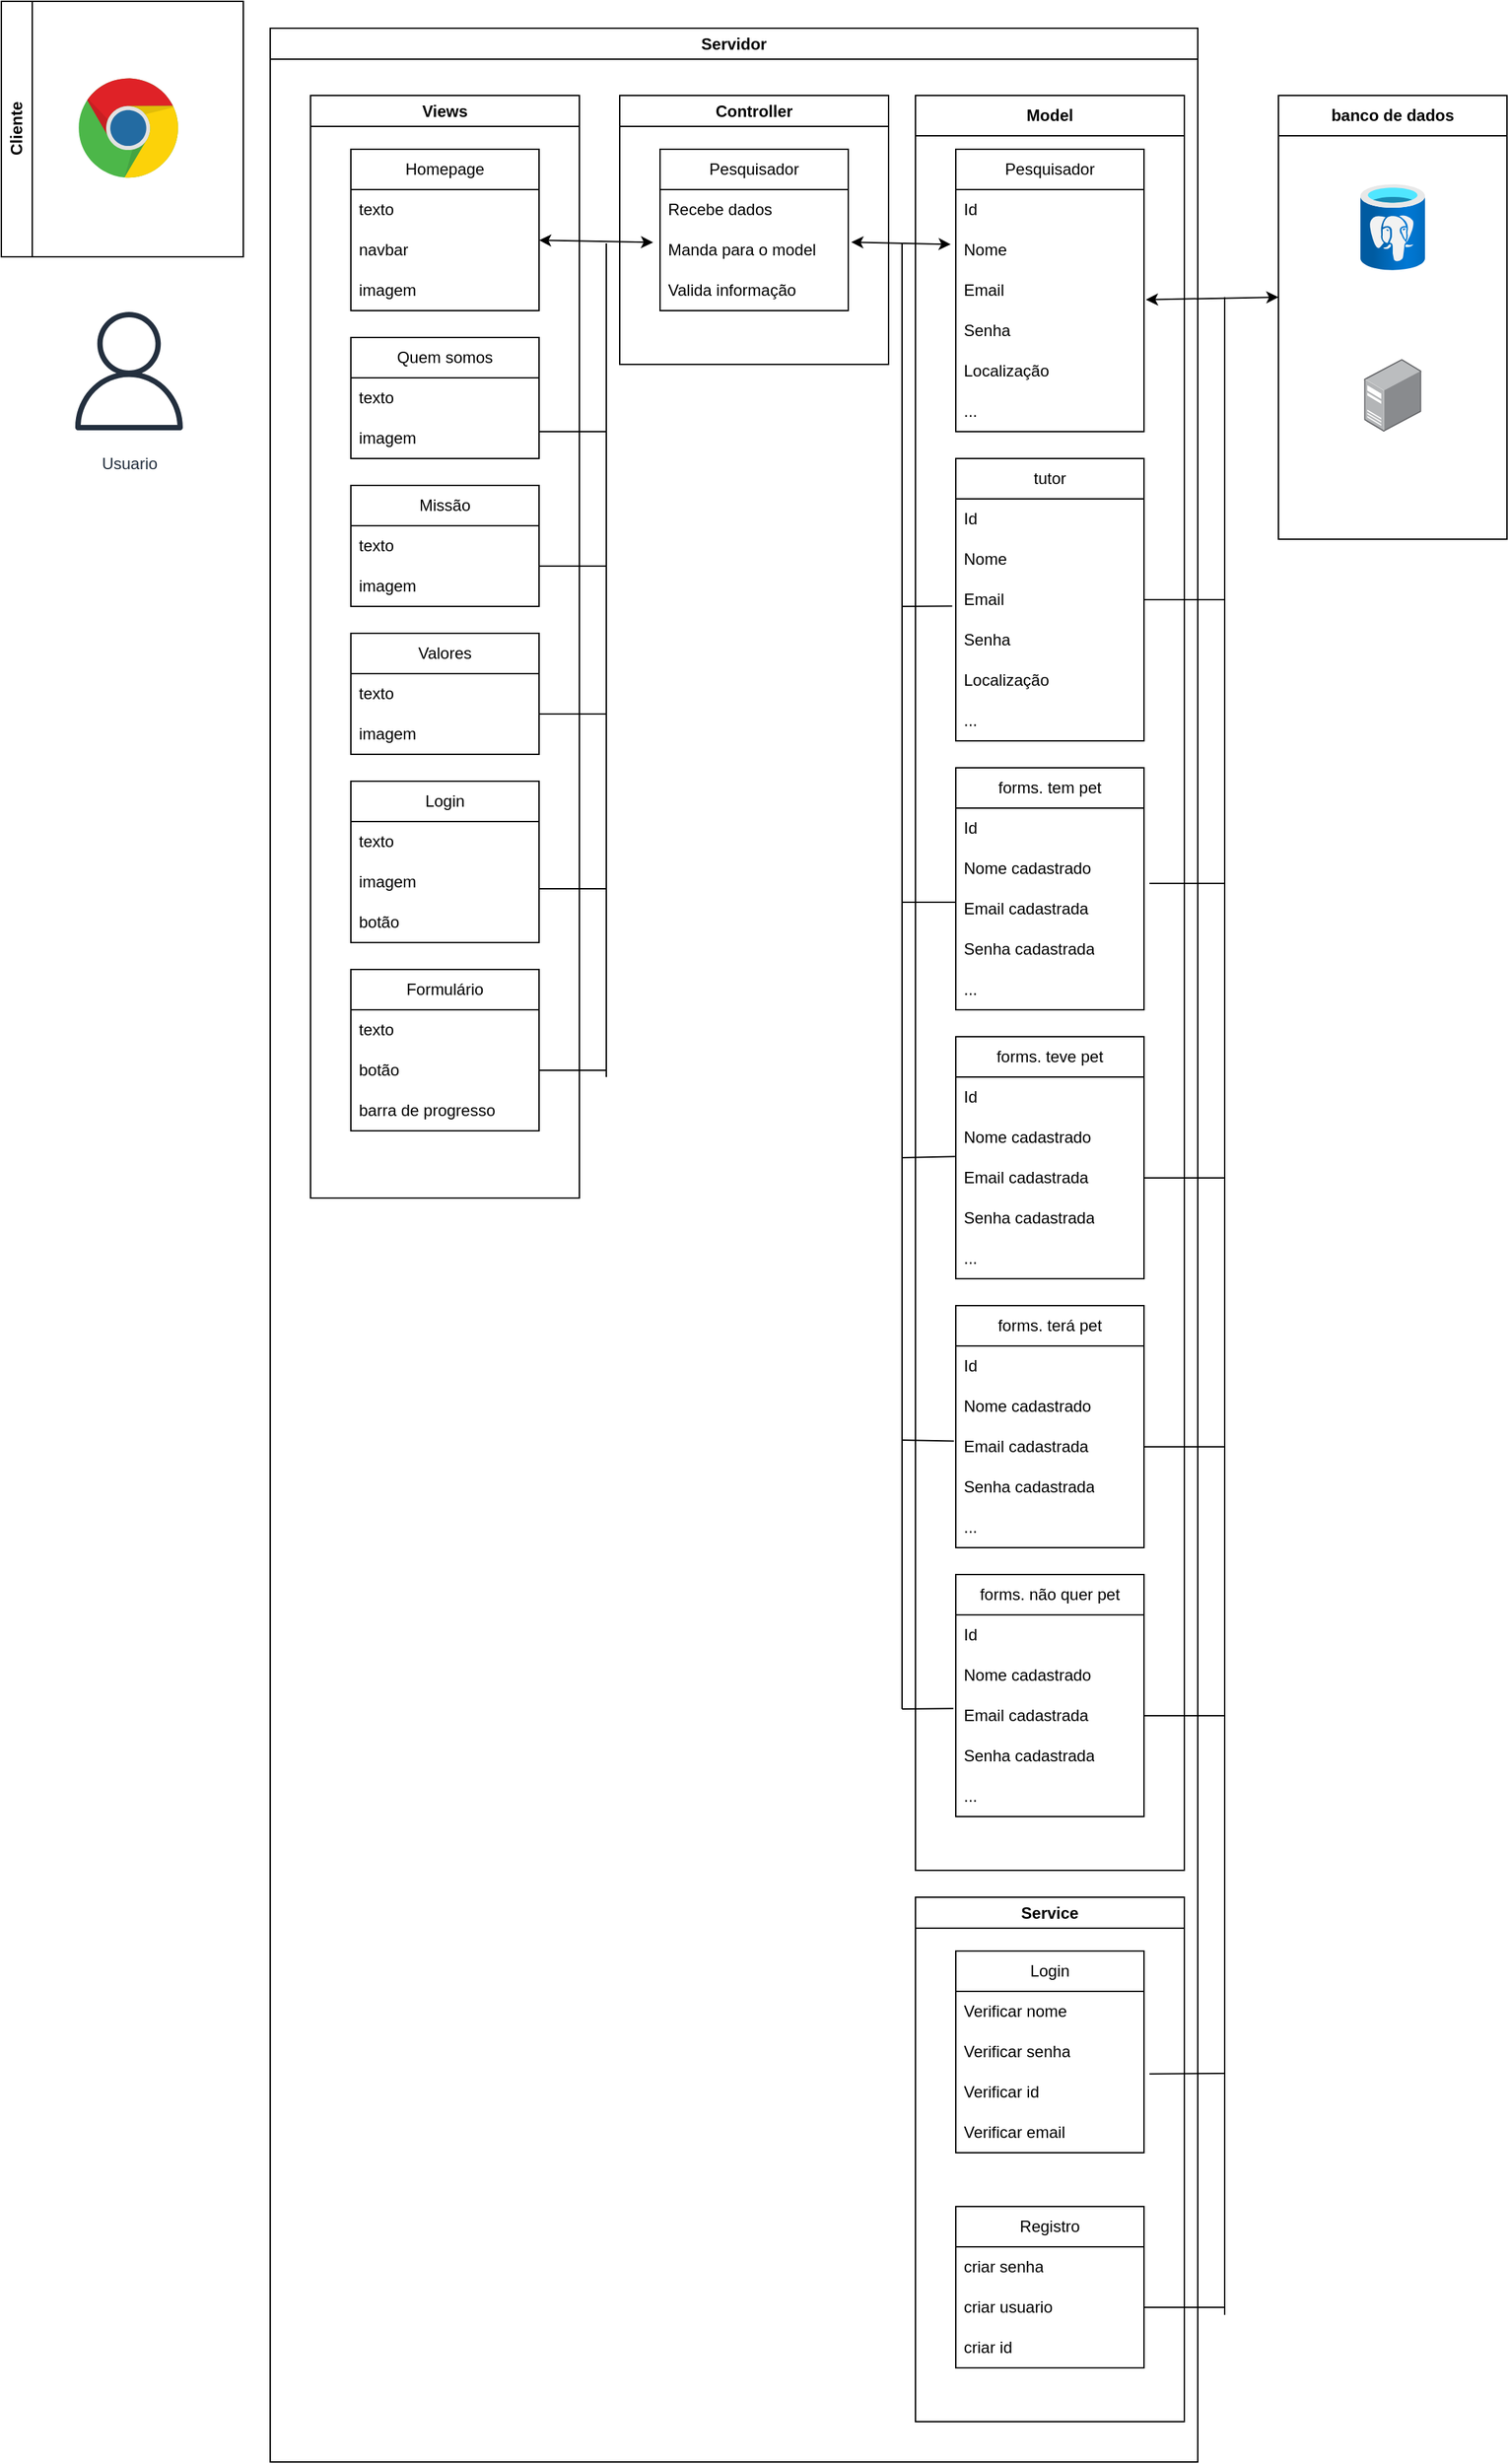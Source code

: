 <mxfile version="24.3.0" type="github">
  <diagram name="Página-1" id="M3GqB9vTgGazvgzozIBO">
    <mxGraphModel dx="2260" dy="1310" grid="1" gridSize="10" guides="1" tooltips="1" connect="1" arrows="1" fold="1" page="1" pageScale="1" pageWidth="1200" pageHeight="1920" math="0" shadow="0">
      <root>
        <mxCell id="0" />
        <mxCell id="1" parent="0" />
        <mxCell id="pscdZrG6FcYRjZ7tJi9j-5" value="Controller" style="swimlane;whiteSpace=wrap;html=1;" vertex="1" parent="1">
          <mxGeometry x="470" y="130" width="200" height="200" as="geometry" />
        </mxCell>
        <mxCell id="pscdZrG6FcYRjZ7tJi9j-1" value="Pesquisador" style="swimlane;fontStyle=0;childLayout=stackLayout;horizontal=1;startSize=30;horizontalStack=0;resizeParent=1;resizeParentMax=0;resizeLast=0;collapsible=1;marginBottom=0;whiteSpace=wrap;html=1;" vertex="1" parent="pscdZrG6FcYRjZ7tJi9j-5">
          <mxGeometry x="30" y="40" width="140" height="120" as="geometry" />
        </mxCell>
        <mxCell id="pscdZrG6FcYRjZ7tJi9j-2" value="Recebe dados" style="text;strokeColor=none;fillColor=none;align=left;verticalAlign=middle;spacingLeft=4;spacingRight=4;overflow=hidden;points=[[0,0.5],[1,0.5]];portConstraint=eastwest;rotatable=0;whiteSpace=wrap;html=1;" vertex="1" parent="pscdZrG6FcYRjZ7tJi9j-1">
          <mxGeometry y="30" width="140" height="30" as="geometry" />
        </mxCell>
        <mxCell id="pscdZrG6FcYRjZ7tJi9j-4" value="Manda para o model" style="text;strokeColor=none;fillColor=none;align=left;verticalAlign=middle;spacingLeft=4;spacingRight=4;overflow=hidden;points=[[0,0.5],[1,0.5]];portConstraint=eastwest;rotatable=0;whiteSpace=wrap;html=1;" vertex="1" parent="pscdZrG6FcYRjZ7tJi9j-1">
          <mxGeometry y="60" width="140" height="30" as="geometry" />
        </mxCell>
        <mxCell id="pscdZrG6FcYRjZ7tJi9j-26" value="Valida informação" style="text;strokeColor=none;fillColor=none;align=left;verticalAlign=middle;spacingLeft=4;spacingRight=4;overflow=hidden;points=[[0,0.5],[1,0.5]];portConstraint=eastwest;rotatable=0;whiteSpace=wrap;html=1;" vertex="1" parent="pscdZrG6FcYRjZ7tJi9j-1">
          <mxGeometry y="90" width="140" height="30" as="geometry" />
        </mxCell>
        <mxCell id="pscdZrG6FcYRjZ7tJi9j-6" value="Model" style="swimlane;whiteSpace=wrap;html=1;startSize=30;" vertex="1" parent="1">
          <mxGeometry x="690" y="130" width="200" height="1320" as="geometry" />
        </mxCell>
        <mxCell id="pscdZrG6FcYRjZ7tJi9j-60" value="Pesquisador" style="swimlane;fontStyle=0;childLayout=stackLayout;horizontal=1;startSize=30;horizontalStack=0;resizeParent=1;resizeParentMax=0;resizeLast=0;collapsible=1;marginBottom=0;whiteSpace=wrap;html=1;" vertex="1" parent="pscdZrG6FcYRjZ7tJi9j-6">
          <mxGeometry x="30" y="40" width="140" height="210" as="geometry" />
        </mxCell>
        <mxCell id="pscdZrG6FcYRjZ7tJi9j-61" value="Id" style="text;strokeColor=none;fillColor=none;align=left;verticalAlign=middle;spacingLeft=4;spacingRight=4;overflow=hidden;points=[[0,0.5],[1,0.5]];portConstraint=eastwest;rotatable=0;whiteSpace=wrap;html=1;" vertex="1" parent="pscdZrG6FcYRjZ7tJi9j-60">
          <mxGeometry y="30" width="140" height="30" as="geometry" />
        </mxCell>
        <mxCell id="pscdZrG6FcYRjZ7tJi9j-62" value="Nome" style="text;strokeColor=none;fillColor=none;align=left;verticalAlign=middle;spacingLeft=4;spacingRight=4;overflow=hidden;points=[[0,0.5],[1,0.5]];portConstraint=eastwest;rotatable=0;whiteSpace=wrap;html=1;" vertex="1" parent="pscdZrG6FcYRjZ7tJi9j-60">
          <mxGeometry y="60" width="140" height="30" as="geometry" />
        </mxCell>
        <mxCell id="pscdZrG6FcYRjZ7tJi9j-63" value="Email" style="text;strokeColor=none;fillColor=none;align=left;verticalAlign=middle;spacingLeft=4;spacingRight=4;overflow=hidden;points=[[0,0.5],[1,0.5]];portConstraint=eastwest;rotatable=0;whiteSpace=wrap;html=1;" vertex="1" parent="pscdZrG6FcYRjZ7tJi9j-60">
          <mxGeometry y="90" width="140" height="30" as="geometry" />
        </mxCell>
        <mxCell id="pscdZrG6FcYRjZ7tJi9j-64" value="Senha" style="text;strokeColor=none;fillColor=none;align=left;verticalAlign=middle;spacingLeft=4;spacingRight=4;overflow=hidden;points=[[0,0.5],[1,0.5]];portConstraint=eastwest;rotatable=0;whiteSpace=wrap;html=1;" vertex="1" parent="pscdZrG6FcYRjZ7tJi9j-60">
          <mxGeometry y="120" width="140" height="30" as="geometry" />
        </mxCell>
        <mxCell id="pscdZrG6FcYRjZ7tJi9j-65" value="Localização" style="text;strokeColor=none;fillColor=none;align=left;verticalAlign=middle;spacingLeft=4;spacingRight=4;overflow=hidden;points=[[0,0.5],[1,0.5]];portConstraint=eastwest;rotatable=0;whiteSpace=wrap;html=1;" vertex="1" parent="pscdZrG6FcYRjZ7tJi9j-60">
          <mxGeometry y="150" width="140" height="30" as="geometry" />
        </mxCell>
        <mxCell id="pscdZrG6FcYRjZ7tJi9j-67" value="..." style="text;strokeColor=none;fillColor=none;align=left;verticalAlign=middle;spacingLeft=4;spacingRight=4;overflow=hidden;points=[[0,0.5],[1,0.5]];portConstraint=eastwest;rotatable=0;whiteSpace=wrap;html=1;" vertex="1" parent="pscdZrG6FcYRjZ7tJi9j-60">
          <mxGeometry y="180" width="140" height="30" as="geometry" />
        </mxCell>
        <mxCell id="pscdZrG6FcYRjZ7tJi9j-68" value="tutor" style="swimlane;fontStyle=0;childLayout=stackLayout;horizontal=1;startSize=30;horizontalStack=0;resizeParent=1;resizeParentMax=0;resizeLast=0;collapsible=1;marginBottom=0;whiteSpace=wrap;html=1;" vertex="1" parent="pscdZrG6FcYRjZ7tJi9j-6">
          <mxGeometry x="30" y="270" width="140" height="210" as="geometry" />
        </mxCell>
        <mxCell id="pscdZrG6FcYRjZ7tJi9j-69" value="Id" style="text;strokeColor=none;fillColor=none;align=left;verticalAlign=middle;spacingLeft=4;spacingRight=4;overflow=hidden;points=[[0,0.5],[1,0.5]];portConstraint=eastwest;rotatable=0;whiteSpace=wrap;html=1;" vertex="1" parent="pscdZrG6FcYRjZ7tJi9j-68">
          <mxGeometry y="30" width="140" height="30" as="geometry" />
        </mxCell>
        <mxCell id="pscdZrG6FcYRjZ7tJi9j-70" value="Nome" style="text;strokeColor=none;fillColor=none;align=left;verticalAlign=middle;spacingLeft=4;spacingRight=4;overflow=hidden;points=[[0,0.5],[1,0.5]];portConstraint=eastwest;rotatable=0;whiteSpace=wrap;html=1;" vertex="1" parent="pscdZrG6FcYRjZ7tJi9j-68">
          <mxGeometry y="60" width="140" height="30" as="geometry" />
        </mxCell>
        <mxCell id="pscdZrG6FcYRjZ7tJi9j-71" value="Email" style="text;strokeColor=none;fillColor=none;align=left;verticalAlign=middle;spacingLeft=4;spacingRight=4;overflow=hidden;points=[[0,0.5],[1,0.5]];portConstraint=eastwest;rotatable=0;whiteSpace=wrap;html=1;" vertex="1" parent="pscdZrG6FcYRjZ7tJi9j-68">
          <mxGeometry y="90" width="140" height="30" as="geometry" />
        </mxCell>
        <mxCell id="pscdZrG6FcYRjZ7tJi9j-72" value="Senha" style="text;strokeColor=none;fillColor=none;align=left;verticalAlign=middle;spacingLeft=4;spacingRight=4;overflow=hidden;points=[[0,0.5],[1,0.5]];portConstraint=eastwest;rotatable=0;whiteSpace=wrap;html=1;" vertex="1" parent="pscdZrG6FcYRjZ7tJi9j-68">
          <mxGeometry y="120" width="140" height="30" as="geometry" />
        </mxCell>
        <mxCell id="pscdZrG6FcYRjZ7tJi9j-73" value="Localização" style="text;strokeColor=none;fillColor=none;align=left;verticalAlign=middle;spacingLeft=4;spacingRight=4;overflow=hidden;points=[[0,0.5],[1,0.5]];portConstraint=eastwest;rotatable=0;whiteSpace=wrap;html=1;" vertex="1" parent="pscdZrG6FcYRjZ7tJi9j-68">
          <mxGeometry y="150" width="140" height="30" as="geometry" />
        </mxCell>
        <mxCell id="pscdZrG6FcYRjZ7tJi9j-74" value="..." style="text;strokeColor=none;fillColor=none;align=left;verticalAlign=middle;spacingLeft=4;spacingRight=4;overflow=hidden;points=[[0,0.5],[1,0.5]];portConstraint=eastwest;rotatable=0;whiteSpace=wrap;html=1;" vertex="1" parent="pscdZrG6FcYRjZ7tJi9j-68">
          <mxGeometry y="180" width="140" height="30" as="geometry" />
        </mxCell>
        <mxCell id="pscdZrG6FcYRjZ7tJi9j-75" value="forms. tem pet" style="swimlane;fontStyle=0;childLayout=stackLayout;horizontal=1;startSize=30;horizontalStack=0;resizeParent=1;resizeParentMax=0;resizeLast=0;collapsible=1;marginBottom=0;whiteSpace=wrap;html=1;" vertex="1" parent="pscdZrG6FcYRjZ7tJi9j-6">
          <mxGeometry x="30" y="500" width="140" height="180" as="geometry" />
        </mxCell>
        <mxCell id="pscdZrG6FcYRjZ7tJi9j-76" value="Id" style="text;strokeColor=none;fillColor=none;align=left;verticalAlign=middle;spacingLeft=4;spacingRight=4;overflow=hidden;points=[[0,0.5],[1,0.5]];portConstraint=eastwest;rotatable=0;whiteSpace=wrap;html=1;" vertex="1" parent="pscdZrG6FcYRjZ7tJi9j-75">
          <mxGeometry y="30" width="140" height="30" as="geometry" />
        </mxCell>
        <mxCell id="pscdZrG6FcYRjZ7tJi9j-77" value="Nome cadastrado" style="text;strokeColor=none;fillColor=none;align=left;verticalAlign=middle;spacingLeft=4;spacingRight=4;overflow=hidden;points=[[0,0.5],[1,0.5]];portConstraint=eastwest;rotatable=0;whiteSpace=wrap;html=1;" vertex="1" parent="pscdZrG6FcYRjZ7tJi9j-75">
          <mxGeometry y="60" width="140" height="30" as="geometry" />
        </mxCell>
        <mxCell id="pscdZrG6FcYRjZ7tJi9j-82" style="edgeStyle=orthogonalEdgeStyle;rounded=0;orthogonalLoop=1;jettySize=auto;html=1;exitX=1;exitY=0.5;exitDx=0;exitDy=0;" edge="1" parent="pscdZrG6FcYRjZ7tJi9j-75" source="pscdZrG6FcYRjZ7tJi9j-78">
          <mxGeometry relative="1" as="geometry">
            <mxPoint x="140" y="105" as="targetPoint" />
          </mxGeometry>
        </mxCell>
        <mxCell id="pscdZrG6FcYRjZ7tJi9j-78" value="Email cadastrada" style="text;strokeColor=none;fillColor=none;align=left;verticalAlign=middle;spacingLeft=4;spacingRight=4;overflow=hidden;points=[[0,0.5],[1,0.5]];portConstraint=eastwest;rotatable=0;whiteSpace=wrap;html=1;" vertex="1" parent="pscdZrG6FcYRjZ7tJi9j-75">
          <mxGeometry y="90" width="140" height="30" as="geometry" />
        </mxCell>
        <mxCell id="pscdZrG6FcYRjZ7tJi9j-79" value="Senha cadastrada" style="text;strokeColor=none;fillColor=none;align=left;verticalAlign=middle;spacingLeft=4;spacingRight=4;overflow=hidden;points=[[0,0.5],[1,0.5]];portConstraint=eastwest;rotatable=0;whiteSpace=wrap;html=1;" vertex="1" parent="pscdZrG6FcYRjZ7tJi9j-75">
          <mxGeometry y="120" width="140" height="30" as="geometry" />
        </mxCell>
        <mxCell id="pscdZrG6FcYRjZ7tJi9j-81" value="..." style="text;strokeColor=none;fillColor=none;align=left;verticalAlign=middle;spacingLeft=4;spacingRight=4;overflow=hidden;points=[[0,0.5],[1,0.5]];portConstraint=eastwest;rotatable=0;whiteSpace=wrap;html=1;" vertex="1" parent="pscdZrG6FcYRjZ7tJi9j-75">
          <mxGeometry y="150" width="140" height="30" as="geometry" />
        </mxCell>
        <mxCell id="pscdZrG6FcYRjZ7tJi9j-84" value="forms. teve pet" style="swimlane;fontStyle=0;childLayout=stackLayout;horizontal=1;startSize=30;horizontalStack=0;resizeParent=1;resizeParentMax=0;resizeLast=0;collapsible=1;marginBottom=0;whiteSpace=wrap;html=1;" vertex="1" parent="pscdZrG6FcYRjZ7tJi9j-6">
          <mxGeometry x="30" y="700" width="140" height="180" as="geometry" />
        </mxCell>
        <mxCell id="pscdZrG6FcYRjZ7tJi9j-85" value="Id" style="text;strokeColor=none;fillColor=none;align=left;verticalAlign=middle;spacingLeft=4;spacingRight=4;overflow=hidden;points=[[0,0.5],[1,0.5]];portConstraint=eastwest;rotatable=0;whiteSpace=wrap;html=1;" vertex="1" parent="pscdZrG6FcYRjZ7tJi9j-84">
          <mxGeometry y="30" width="140" height="30" as="geometry" />
        </mxCell>
        <mxCell id="pscdZrG6FcYRjZ7tJi9j-86" value="Nome cadastrado" style="text;strokeColor=none;fillColor=none;align=left;verticalAlign=middle;spacingLeft=4;spacingRight=4;overflow=hidden;points=[[0,0.5],[1,0.5]];portConstraint=eastwest;rotatable=0;whiteSpace=wrap;html=1;" vertex="1" parent="pscdZrG6FcYRjZ7tJi9j-84">
          <mxGeometry y="60" width="140" height="30" as="geometry" />
        </mxCell>
        <mxCell id="pscdZrG6FcYRjZ7tJi9j-87" style="edgeStyle=orthogonalEdgeStyle;rounded=0;orthogonalLoop=1;jettySize=auto;html=1;exitX=1;exitY=0.5;exitDx=0;exitDy=0;" edge="1" parent="pscdZrG6FcYRjZ7tJi9j-84" source="pscdZrG6FcYRjZ7tJi9j-88">
          <mxGeometry relative="1" as="geometry">
            <mxPoint x="140" y="105" as="targetPoint" />
          </mxGeometry>
        </mxCell>
        <mxCell id="pscdZrG6FcYRjZ7tJi9j-88" value="Email cadastrada" style="text;strokeColor=none;fillColor=none;align=left;verticalAlign=middle;spacingLeft=4;spacingRight=4;overflow=hidden;points=[[0,0.5],[1,0.5]];portConstraint=eastwest;rotatable=0;whiteSpace=wrap;html=1;" vertex="1" parent="pscdZrG6FcYRjZ7tJi9j-84">
          <mxGeometry y="90" width="140" height="30" as="geometry" />
        </mxCell>
        <mxCell id="pscdZrG6FcYRjZ7tJi9j-89" value="Senha cadastrada" style="text;strokeColor=none;fillColor=none;align=left;verticalAlign=middle;spacingLeft=4;spacingRight=4;overflow=hidden;points=[[0,0.5],[1,0.5]];portConstraint=eastwest;rotatable=0;whiteSpace=wrap;html=1;" vertex="1" parent="pscdZrG6FcYRjZ7tJi9j-84">
          <mxGeometry y="120" width="140" height="30" as="geometry" />
        </mxCell>
        <mxCell id="pscdZrG6FcYRjZ7tJi9j-90" value="..." style="text;strokeColor=none;fillColor=none;align=left;verticalAlign=middle;spacingLeft=4;spacingRight=4;overflow=hidden;points=[[0,0.5],[1,0.5]];portConstraint=eastwest;rotatable=0;whiteSpace=wrap;html=1;" vertex="1" parent="pscdZrG6FcYRjZ7tJi9j-84">
          <mxGeometry y="150" width="140" height="30" as="geometry" />
        </mxCell>
        <mxCell id="pscdZrG6FcYRjZ7tJi9j-92" value="forms. terá pet" style="swimlane;fontStyle=0;childLayout=stackLayout;horizontal=1;startSize=30;horizontalStack=0;resizeParent=1;resizeParentMax=0;resizeLast=0;collapsible=1;marginBottom=0;whiteSpace=wrap;html=1;" vertex="1" parent="pscdZrG6FcYRjZ7tJi9j-6">
          <mxGeometry x="30" y="900" width="140" height="180" as="geometry" />
        </mxCell>
        <mxCell id="pscdZrG6FcYRjZ7tJi9j-93" value="Id" style="text;strokeColor=none;fillColor=none;align=left;verticalAlign=middle;spacingLeft=4;spacingRight=4;overflow=hidden;points=[[0,0.5],[1,0.5]];portConstraint=eastwest;rotatable=0;whiteSpace=wrap;html=1;" vertex="1" parent="pscdZrG6FcYRjZ7tJi9j-92">
          <mxGeometry y="30" width="140" height="30" as="geometry" />
        </mxCell>
        <mxCell id="pscdZrG6FcYRjZ7tJi9j-94" value="Nome cadastrado" style="text;strokeColor=none;fillColor=none;align=left;verticalAlign=middle;spacingLeft=4;spacingRight=4;overflow=hidden;points=[[0,0.5],[1,0.5]];portConstraint=eastwest;rotatable=0;whiteSpace=wrap;html=1;" vertex="1" parent="pscdZrG6FcYRjZ7tJi9j-92">
          <mxGeometry y="60" width="140" height="30" as="geometry" />
        </mxCell>
        <mxCell id="pscdZrG6FcYRjZ7tJi9j-95" style="edgeStyle=orthogonalEdgeStyle;rounded=0;orthogonalLoop=1;jettySize=auto;html=1;exitX=1;exitY=0.5;exitDx=0;exitDy=0;" edge="1" parent="pscdZrG6FcYRjZ7tJi9j-92" source="pscdZrG6FcYRjZ7tJi9j-96">
          <mxGeometry relative="1" as="geometry">
            <mxPoint x="140" y="105" as="targetPoint" />
          </mxGeometry>
        </mxCell>
        <mxCell id="pscdZrG6FcYRjZ7tJi9j-96" value="Email cadastrada" style="text;strokeColor=none;fillColor=none;align=left;verticalAlign=middle;spacingLeft=4;spacingRight=4;overflow=hidden;points=[[0,0.5],[1,0.5]];portConstraint=eastwest;rotatable=0;whiteSpace=wrap;html=1;" vertex="1" parent="pscdZrG6FcYRjZ7tJi9j-92">
          <mxGeometry y="90" width="140" height="30" as="geometry" />
        </mxCell>
        <mxCell id="pscdZrG6FcYRjZ7tJi9j-97" value="Senha cadastrada" style="text;strokeColor=none;fillColor=none;align=left;verticalAlign=middle;spacingLeft=4;spacingRight=4;overflow=hidden;points=[[0,0.5],[1,0.5]];portConstraint=eastwest;rotatable=0;whiteSpace=wrap;html=1;" vertex="1" parent="pscdZrG6FcYRjZ7tJi9j-92">
          <mxGeometry y="120" width="140" height="30" as="geometry" />
        </mxCell>
        <mxCell id="pscdZrG6FcYRjZ7tJi9j-98" value="..." style="text;strokeColor=none;fillColor=none;align=left;verticalAlign=middle;spacingLeft=4;spacingRight=4;overflow=hidden;points=[[0,0.5],[1,0.5]];portConstraint=eastwest;rotatable=0;whiteSpace=wrap;html=1;" vertex="1" parent="pscdZrG6FcYRjZ7tJi9j-92">
          <mxGeometry y="150" width="140" height="30" as="geometry" />
        </mxCell>
        <mxCell id="pscdZrG6FcYRjZ7tJi9j-99" value="forms. não quer pet" style="swimlane;fontStyle=0;childLayout=stackLayout;horizontal=1;startSize=30;horizontalStack=0;resizeParent=1;resizeParentMax=0;resizeLast=0;collapsible=1;marginBottom=0;whiteSpace=wrap;html=1;" vertex="1" parent="pscdZrG6FcYRjZ7tJi9j-6">
          <mxGeometry x="30" y="1100" width="140" height="180" as="geometry" />
        </mxCell>
        <mxCell id="pscdZrG6FcYRjZ7tJi9j-100" value="Id" style="text;strokeColor=none;fillColor=none;align=left;verticalAlign=middle;spacingLeft=4;spacingRight=4;overflow=hidden;points=[[0,0.5],[1,0.5]];portConstraint=eastwest;rotatable=0;whiteSpace=wrap;html=1;" vertex="1" parent="pscdZrG6FcYRjZ7tJi9j-99">
          <mxGeometry y="30" width="140" height="30" as="geometry" />
        </mxCell>
        <mxCell id="pscdZrG6FcYRjZ7tJi9j-101" value="Nome cadastrado" style="text;strokeColor=none;fillColor=none;align=left;verticalAlign=middle;spacingLeft=4;spacingRight=4;overflow=hidden;points=[[0,0.5],[1,0.5]];portConstraint=eastwest;rotatable=0;whiteSpace=wrap;html=1;" vertex="1" parent="pscdZrG6FcYRjZ7tJi9j-99">
          <mxGeometry y="60" width="140" height="30" as="geometry" />
        </mxCell>
        <mxCell id="pscdZrG6FcYRjZ7tJi9j-102" style="edgeStyle=orthogonalEdgeStyle;rounded=0;orthogonalLoop=1;jettySize=auto;html=1;exitX=1;exitY=0.5;exitDx=0;exitDy=0;" edge="1" parent="pscdZrG6FcYRjZ7tJi9j-99" source="pscdZrG6FcYRjZ7tJi9j-103">
          <mxGeometry relative="1" as="geometry">
            <mxPoint x="140" y="105" as="targetPoint" />
          </mxGeometry>
        </mxCell>
        <mxCell id="pscdZrG6FcYRjZ7tJi9j-103" value="Email cadastrada" style="text;strokeColor=none;fillColor=none;align=left;verticalAlign=middle;spacingLeft=4;spacingRight=4;overflow=hidden;points=[[0,0.5],[1,0.5]];portConstraint=eastwest;rotatable=0;whiteSpace=wrap;html=1;" vertex="1" parent="pscdZrG6FcYRjZ7tJi9j-99">
          <mxGeometry y="90" width="140" height="30" as="geometry" />
        </mxCell>
        <mxCell id="pscdZrG6FcYRjZ7tJi9j-104" value="Senha cadastrada" style="text;strokeColor=none;fillColor=none;align=left;verticalAlign=middle;spacingLeft=4;spacingRight=4;overflow=hidden;points=[[0,0.5],[1,0.5]];portConstraint=eastwest;rotatable=0;whiteSpace=wrap;html=1;" vertex="1" parent="pscdZrG6FcYRjZ7tJi9j-99">
          <mxGeometry y="120" width="140" height="30" as="geometry" />
        </mxCell>
        <mxCell id="pscdZrG6FcYRjZ7tJi9j-105" value="..." style="text;strokeColor=none;fillColor=none;align=left;verticalAlign=middle;spacingLeft=4;spacingRight=4;overflow=hidden;points=[[0,0.5],[1,0.5]];portConstraint=eastwest;rotatable=0;whiteSpace=wrap;html=1;" vertex="1" parent="pscdZrG6FcYRjZ7tJi9j-99">
          <mxGeometry y="150" width="140" height="30" as="geometry" />
        </mxCell>
        <mxCell id="pscdZrG6FcYRjZ7tJi9j-7" value="Views" style="swimlane;whiteSpace=wrap;html=1;" vertex="1" parent="1">
          <mxGeometry x="240" y="130" width="200" height="820" as="geometry" />
        </mxCell>
        <mxCell id="pscdZrG6FcYRjZ7tJi9j-9" value="Homepage" style="swimlane;fontStyle=0;childLayout=stackLayout;horizontal=1;startSize=30;horizontalStack=0;resizeParent=1;resizeParentMax=0;resizeLast=0;collapsible=1;marginBottom=0;whiteSpace=wrap;html=1;" vertex="1" parent="pscdZrG6FcYRjZ7tJi9j-7">
          <mxGeometry x="30" y="40" width="140" height="120" as="geometry" />
        </mxCell>
        <mxCell id="pscdZrG6FcYRjZ7tJi9j-10" value="texto" style="text;strokeColor=none;fillColor=none;align=left;verticalAlign=middle;spacingLeft=4;spacingRight=4;overflow=hidden;points=[[0,0.5],[1,0.5]];portConstraint=eastwest;rotatable=0;whiteSpace=wrap;html=1;" vertex="1" parent="pscdZrG6FcYRjZ7tJi9j-9">
          <mxGeometry y="30" width="140" height="30" as="geometry" />
        </mxCell>
        <mxCell id="pscdZrG6FcYRjZ7tJi9j-11" value="navbar" style="text;strokeColor=none;fillColor=none;align=left;verticalAlign=middle;spacingLeft=4;spacingRight=4;overflow=hidden;points=[[0,0.5],[1,0.5]];portConstraint=eastwest;rotatable=0;whiteSpace=wrap;html=1;" vertex="1" parent="pscdZrG6FcYRjZ7tJi9j-9">
          <mxGeometry y="60" width="140" height="30" as="geometry" />
        </mxCell>
        <mxCell id="pscdZrG6FcYRjZ7tJi9j-12" value="imagem" style="text;strokeColor=none;fillColor=none;align=left;verticalAlign=middle;spacingLeft=4;spacingRight=4;overflow=hidden;points=[[0,0.5],[1,0.5]];portConstraint=eastwest;rotatable=0;whiteSpace=wrap;html=1;" vertex="1" parent="pscdZrG6FcYRjZ7tJi9j-9">
          <mxGeometry y="90" width="140" height="30" as="geometry" />
        </mxCell>
        <mxCell id="pscdZrG6FcYRjZ7tJi9j-16" value="Quem somos" style="swimlane;fontStyle=0;childLayout=stackLayout;horizontal=1;startSize=30;horizontalStack=0;resizeParent=1;resizeParentMax=0;resizeLast=0;collapsible=1;marginBottom=0;whiteSpace=wrap;html=1;" vertex="1" parent="pscdZrG6FcYRjZ7tJi9j-7">
          <mxGeometry x="30" y="180" width="140" height="90" as="geometry" />
        </mxCell>
        <mxCell id="pscdZrG6FcYRjZ7tJi9j-17" value="texto" style="text;strokeColor=none;fillColor=none;align=left;verticalAlign=middle;spacingLeft=4;spacingRight=4;overflow=hidden;points=[[0,0.5],[1,0.5]];portConstraint=eastwest;rotatable=0;whiteSpace=wrap;html=1;" vertex="1" parent="pscdZrG6FcYRjZ7tJi9j-16">
          <mxGeometry y="30" width="140" height="30" as="geometry" />
        </mxCell>
        <mxCell id="pscdZrG6FcYRjZ7tJi9j-18" value="imagem" style="text;strokeColor=none;fillColor=none;align=left;verticalAlign=middle;spacingLeft=4;spacingRight=4;overflow=hidden;points=[[0,0.5],[1,0.5]];portConstraint=eastwest;rotatable=0;whiteSpace=wrap;html=1;" vertex="1" parent="pscdZrG6FcYRjZ7tJi9j-16">
          <mxGeometry y="60" width="140" height="30" as="geometry" />
        </mxCell>
        <mxCell id="pscdZrG6FcYRjZ7tJi9j-20" value="Missão" style="swimlane;fontStyle=0;childLayout=stackLayout;horizontal=1;startSize=30;horizontalStack=0;resizeParent=1;resizeParentMax=0;resizeLast=0;collapsible=1;marginBottom=0;whiteSpace=wrap;html=1;" vertex="1" parent="pscdZrG6FcYRjZ7tJi9j-7">
          <mxGeometry x="30" y="290" width="140" height="90" as="geometry" />
        </mxCell>
        <mxCell id="pscdZrG6FcYRjZ7tJi9j-21" value="texto" style="text;strokeColor=none;fillColor=none;align=left;verticalAlign=middle;spacingLeft=4;spacingRight=4;overflow=hidden;points=[[0,0.5],[1,0.5]];portConstraint=eastwest;rotatable=0;whiteSpace=wrap;html=1;" vertex="1" parent="pscdZrG6FcYRjZ7tJi9j-20">
          <mxGeometry y="30" width="140" height="30" as="geometry" />
        </mxCell>
        <mxCell id="pscdZrG6FcYRjZ7tJi9j-22" value="imagem" style="text;strokeColor=none;fillColor=none;align=left;verticalAlign=middle;spacingLeft=4;spacingRight=4;overflow=hidden;points=[[0,0.5],[1,0.5]];portConstraint=eastwest;rotatable=0;whiteSpace=wrap;html=1;" vertex="1" parent="pscdZrG6FcYRjZ7tJi9j-20">
          <mxGeometry y="60" width="140" height="30" as="geometry" />
        </mxCell>
        <mxCell id="pscdZrG6FcYRjZ7tJi9j-23" value="Valores" style="swimlane;fontStyle=0;childLayout=stackLayout;horizontal=1;startSize=30;horizontalStack=0;resizeParent=1;resizeParentMax=0;resizeLast=0;collapsible=1;marginBottom=0;whiteSpace=wrap;html=1;" vertex="1" parent="pscdZrG6FcYRjZ7tJi9j-7">
          <mxGeometry x="30" y="400" width="140" height="90" as="geometry" />
        </mxCell>
        <mxCell id="pscdZrG6FcYRjZ7tJi9j-24" value="texto" style="text;strokeColor=none;fillColor=none;align=left;verticalAlign=middle;spacingLeft=4;spacingRight=4;overflow=hidden;points=[[0,0.5],[1,0.5]];portConstraint=eastwest;rotatable=0;whiteSpace=wrap;html=1;" vertex="1" parent="pscdZrG6FcYRjZ7tJi9j-23">
          <mxGeometry y="30" width="140" height="30" as="geometry" />
        </mxCell>
        <mxCell id="pscdZrG6FcYRjZ7tJi9j-25" value="imagem" style="text;strokeColor=none;fillColor=none;align=left;verticalAlign=middle;spacingLeft=4;spacingRight=4;overflow=hidden;points=[[0,0.5],[1,0.5]];portConstraint=eastwest;rotatable=0;whiteSpace=wrap;html=1;" vertex="1" parent="pscdZrG6FcYRjZ7tJi9j-23">
          <mxGeometry y="60" width="140" height="30" as="geometry" />
        </mxCell>
        <mxCell id="pscdZrG6FcYRjZ7tJi9j-29" value="Login" style="swimlane;fontStyle=0;childLayout=stackLayout;horizontal=1;startSize=30;horizontalStack=0;resizeParent=1;resizeParentMax=0;resizeLast=0;collapsible=1;marginBottom=0;whiteSpace=wrap;html=1;" vertex="1" parent="pscdZrG6FcYRjZ7tJi9j-7">
          <mxGeometry x="30" y="510" width="140" height="120" as="geometry" />
        </mxCell>
        <mxCell id="pscdZrG6FcYRjZ7tJi9j-30" value="texto" style="text;strokeColor=none;fillColor=none;align=left;verticalAlign=middle;spacingLeft=4;spacingRight=4;overflow=hidden;points=[[0,0.5],[1,0.5]];portConstraint=eastwest;rotatable=0;whiteSpace=wrap;html=1;" vertex="1" parent="pscdZrG6FcYRjZ7tJi9j-29">
          <mxGeometry y="30" width="140" height="30" as="geometry" />
        </mxCell>
        <mxCell id="pscdZrG6FcYRjZ7tJi9j-31" value="imagem" style="text;strokeColor=none;fillColor=none;align=left;verticalAlign=middle;spacingLeft=4;spacingRight=4;overflow=hidden;points=[[0,0.5],[1,0.5]];portConstraint=eastwest;rotatable=0;whiteSpace=wrap;html=1;" vertex="1" parent="pscdZrG6FcYRjZ7tJi9j-29">
          <mxGeometry y="60" width="140" height="30" as="geometry" />
        </mxCell>
        <mxCell id="pscdZrG6FcYRjZ7tJi9j-32" value="botão" style="text;strokeColor=none;fillColor=none;align=left;verticalAlign=middle;spacingLeft=4;spacingRight=4;overflow=hidden;points=[[0,0.5],[1,0.5]];portConstraint=eastwest;rotatable=0;whiteSpace=wrap;html=1;" vertex="1" parent="pscdZrG6FcYRjZ7tJi9j-29">
          <mxGeometry y="90" width="140" height="30" as="geometry" />
        </mxCell>
        <mxCell id="pscdZrG6FcYRjZ7tJi9j-33" value="Formulário" style="swimlane;fontStyle=0;childLayout=stackLayout;horizontal=1;startSize=30;horizontalStack=0;resizeParent=1;resizeParentMax=0;resizeLast=0;collapsible=1;marginBottom=0;whiteSpace=wrap;html=1;" vertex="1" parent="pscdZrG6FcYRjZ7tJi9j-7">
          <mxGeometry x="30" y="650" width="140" height="120" as="geometry" />
        </mxCell>
        <mxCell id="pscdZrG6FcYRjZ7tJi9j-34" value="texto" style="text;strokeColor=none;fillColor=none;align=left;verticalAlign=middle;spacingLeft=4;spacingRight=4;overflow=hidden;points=[[0,0.5],[1,0.5]];portConstraint=eastwest;rotatable=0;whiteSpace=wrap;html=1;" vertex="1" parent="pscdZrG6FcYRjZ7tJi9j-33">
          <mxGeometry y="30" width="140" height="30" as="geometry" />
        </mxCell>
        <mxCell id="pscdZrG6FcYRjZ7tJi9j-35" value="botão" style="text;strokeColor=none;fillColor=none;align=left;verticalAlign=middle;spacingLeft=4;spacingRight=4;overflow=hidden;points=[[0,0.5],[1,0.5]];portConstraint=eastwest;rotatable=0;whiteSpace=wrap;html=1;" vertex="1" parent="pscdZrG6FcYRjZ7tJi9j-33">
          <mxGeometry y="60" width="140" height="30" as="geometry" />
        </mxCell>
        <mxCell id="pscdZrG6FcYRjZ7tJi9j-36" value="barra de progresso" style="text;strokeColor=none;fillColor=none;align=left;verticalAlign=middle;spacingLeft=4;spacingRight=4;overflow=hidden;points=[[0,0.5],[1,0.5]];portConstraint=eastwest;rotatable=0;whiteSpace=wrap;html=1;" vertex="1" parent="pscdZrG6FcYRjZ7tJi9j-33">
          <mxGeometry y="90" width="140" height="30" as="geometry" />
        </mxCell>
        <mxCell id="pscdZrG6FcYRjZ7tJi9j-46" value="" style="endArrow=none;html=1;rounded=0;" edge="1" parent="pscdZrG6FcYRjZ7tJi9j-7">
          <mxGeometry width="50" height="50" relative="1" as="geometry">
            <mxPoint x="170" y="590" as="sourcePoint" />
            <mxPoint x="220" y="590" as="targetPoint" />
          </mxGeometry>
        </mxCell>
        <mxCell id="pscdZrG6FcYRjZ7tJi9j-47" value="" style="endArrow=none;html=1;rounded=0;" edge="1" parent="pscdZrG6FcYRjZ7tJi9j-7">
          <mxGeometry width="50" height="50" relative="1" as="geometry">
            <mxPoint x="170" y="460" as="sourcePoint" />
            <mxPoint x="220" y="460" as="targetPoint" />
          </mxGeometry>
        </mxCell>
        <mxCell id="pscdZrG6FcYRjZ7tJi9j-48" value="" style="endArrow=none;html=1;rounded=0;" edge="1" parent="pscdZrG6FcYRjZ7tJi9j-7">
          <mxGeometry width="50" height="50" relative="1" as="geometry">
            <mxPoint x="170" y="250" as="sourcePoint" />
            <mxPoint x="220" y="250" as="targetPoint" />
          </mxGeometry>
        </mxCell>
        <mxCell id="pscdZrG6FcYRjZ7tJi9j-51" value="" style="endArrow=none;html=1;rounded=0;" edge="1" parent="pscdZrG6FcYRjZ7tJi9j-7">
          <mxGeometry width="50" height="50" relative="1" as="geometry">
            <mxPoint x="170" y="350" as="sourcePoint" />
            <mxPoint x="220" y="350" as="targetPoint" />
          </mxGeometry>
        </mxCell>
        <mxCell id="pscdZrG6FcYRjZ7tJi9j-58" value="" style="endArrow=classic;startArrow=classic;html=1;rounded=0;exitX=1.002;exitY=0.256;exitDx=0;exitDy=0;entryX=-0.035;entryY=0.309;entryDx=0;entryDy=0;entryPerimeter=0;exitPerimeter=0;" edge="1" parent="pscdZrG6FcYRjZ7tJi9j-7">
          <mxGeometry width="50" height="50" relative="1" as="geometry">
            <mxPoint x="170" y="107.68" as="sourcePoint" />
            <mxPoint x="254.82" y="109.27" as="targetPoint" />
          </mxGeometry>
        </mxCell>
        <mxCell id="pscdZrG6FcYRjZ7tJi9j-8" value="banco de dados" style="swimlane;whiteSpace=wrap;html=1;startSize=30;" vertex="1" parent="1">
          <mxGeometry x="960" y="130" width="170" height="330" as="geometry" />
        </mxCell>
        <mxCell id="pscdZrG6FcYRjZ7tJi9j-138" value="" style="image;aspect=fixed;html=1;points=[];align=center;fontSize=12;image=img/lib/azure2/databases/Azure_Database_PostgreSQL_Server.svg;" vertex="1" parent="pscdZrG6FcYRjZ7tJi9j-8">
          <mxGeometry x="61" y="66" width="48" height="64" as="geometry" />
        </mxCell>
        <mxCell id="pscdZrG6FcYRjZ7tJi9j-139" value="" style="image;points=[];aspect=fixed;html=1;align=center;shadow=0;dashed=0;image=img/lib/allied_telesis/computer_and_terminals/Server_Desktop.svg;" vertex="1" parent="pscdZrG6FcYRjZ7tJi9j-8">
          <mxGeometry x="63.7" y="196" width="42.6" height="54" as="geometry" />
        </mxCell>
        <mxCell id="pscdZrG6FcYRjZ7tJi9j-55" value="" style="endArrow=none;html=1;rounded=0;exitX=1;exitY=0.5;exitDx=0;exitDy=0;" edge="1" parent="1" source="pscdZrG6FcYRjZ7tJi9j-35">
          <mxGeometry width="50" height="50" relative="1" as="geometry">
            <mxPoint x="420" y="770" as="sourcePoint" />
            <mxPoint x="460" y="855" as="targetPoint" />
          </mxGeometry>
        </mxCell>
        <mxCell id="pscdZrG6FcYRjZ7tJi9j-56" value="" style="endArrow=none;html=1;rounded=0;" edge="1" parent="1">
          <mxGeometry width="50" height="50" relative="1" as="geometry">
            <mxPoint x="460" y="860" as="sourcePoint" />
            <mxPoint x="460" y="240" as="targetPoint" />
          </mxGeometry>
        </mxCell>
        <mxCell id="pscdZrG6FcYRjZ7tJi9j-106" value="Service" style="swimlane;whiteSpace=wrap;html=1;" vertex="1" parent="1">
          <mxGeometry x="690" y="1470" width="200" height="390" as="geometry" />
        </mxCell>
        <mxCell id="pscdZrG6FcYRjZ7tJi9j-112" value="Registro" style="swimlane;fontStyle=0;childLayout=stackLayout;horizontal=1;startSize=30;horizontalStack=0;resizeParent=1;resizeParentMax=0;resizeLast=0;collapsible=1;marginBottom=0;whiteSpace=wrap;html=1;" vertex="1" parent="pscdZrG6FcYRjZ7tJi9j-106">
          <mxGeometry x="30" y="230" width="140" height="120" as="geometry" />
        </mxCell>
        <mxCell id="pscdZrG6FcYRjZ7tJi9j-113" value="criar senha" style="text;strokeColor=none;fillColor=none;align=left;verticalAlign=middle;spacingLeft=4;spacingRight=4;overflow=hidden;points=[[0,0.5],[1,0.5]];portConstraint=eastwest;rotatable=0;whiteSpace=wrap;html=1;" vertex="1" parent="pscdZrG6FcYRjZ7tJi9j-112">
          <mxGeometry y="30" width="140" height="30" as="geometry" />
        </mxCell>
        <mxCell id="pscdZrG6FcYRjZ7tJi9j-114" value="criar usuario" style="text;strokeColor=none;fillColor=none;align=left;verticalAlign=middle;spacingLeft=4;spacingRight=4;overflow=hidden;points=[[0,0.5],[1,0.5]];portConstraint=eastwest;rotatable=0;whiteSpace=wrap;html=1;" vertex="1" parent="pscdZrG6FcYRjZ7tJi9j-112">
          <mxGeometry y="60" width="140" height="30" as="geometry" />
        </mxCell>
        <mxCell id="pscdZrG6FcYRjZ7tJi9j-115" value="criar id" style="text;strokeColor=none;fillColor=none;align=left;verticalAlign=middle;spacingLeft=4;spacingRight=4;overflow=hidden;points=[[0,0.5],[1,0.5]];portConstraint=eastwest;rotatable=0;whiteSpace=wrap;html=1;" vertex="1" parent="pscdZrG6FcYRjZ7tJi9j-112">
          <mxGeometry y="90" width="140" height="30" as="geometry" />
        </mxCell>
        <mxCell id="pscdZrG6FcYRjZ7tJi9j-107" value="Login" style="swimlane;fontStyle=0;childLayout=stackLayout;horizontal=1;startSize=30;horizontalStack=0;resizeParent=1;resizeParentMax=0;resizeLast=0;collapsible=1;marginBottom=0;whiteSpace=wrap;html=1;" vertex="1" parent="1">
          <mxGeometry x="720" y="1510" width="140" height="150" as="geometry" />
        </mxCell>
        <mxCell id="pscdZrG6FcYRjZ7tJi9j-108" value="Verificar nome" style="text;strokeColor=none;fillColor=none;align=left;verticalAlign=middle;spacingLeft=4;spacingRight=4;overflow=hidden;points=[[0,0.5],[1,0.5]];portConstraint=eastwest;rotatable=0;whiteSpace=wrap;html=1;" vertex="1" parent="pscdZrG6FcYRjZ7tJi9j-107">
          <mxGeometry y="30" width="140" height="30" as="geometry" />
        </mxCell>
        <mxCell id="pscdZrG6FcYRjZ7tJi9j-109" value="Verificar senha" style="text;strokeColor=none;fillColor=none;align=left;verticalAlign=middle;spacingLeft=4;spacingRight=4;overflow=hidden;points=[[0,0.5],[1,0.5]];portConstraint=eastwest;rotatable=0;whiteSpace=wrap;html=1;" vertex="1" parent="pscdZrG6FcYRjZ7tJi9j-107">
          <mxGeometry y="60" width="140" height="30" as="geometry" />
        </mxCell>
        <mxCell id="pscdZrG6FcYRjZ7tJi9j-110" value="Verificar id" style="text;strokeColor=none;fillColor=none;align=left;verticalAlign=middle;spacingLeft=4;spacingRight=4;overflow=hidden;points=[[0,0.5],[1,0.5]];portConstraint=eastwest;rotatable=0;whiteSpace=wrap;html=1;" vertex="1" parent="pscdZrG6FcYRjZ7tJi9j-107">
          <mxGeometry y="90" width="140" height="30" as="geometry" />
        </mxCell>
        <mxCell id="pscdZrG6FcYRjZ7tJi9j-111" value="Verificar email" style="text;strokeColor=none;fillColor=none;align=left;verticalAlign=middle;spacingLeft=4;spacingRight=4;overflow=hidden;points=[[0,0.5],[1,0.5]];portConstraint=eastwest;rotatable=0;whiteSpace=wrap;html=1;" vertex="1" parent="pscdZrG6FcYRjZ7tJi9j-107">
          <mxGeometry y="120" width="140" height="30" as="geometry" />
        </mxCell>
        <mxCell id="pscdZrG6FcYRjZ7tJi9j-116" value="Servidor" style="swimlane;whiteSpace=wrap;html=1;" vertex="1" parent="1">
          <mxGeometry x="210" y="80" width="690" height="1810" as="geometry" />
        </mxCell>
        <mxCell id="pscdZrG6FcYRjZ7tJi9j-118" value="" style="endArrow=classic;startArrow=classic;html=1;rounded=0;exitX=1.016;exitY=0.303;exitDx=0;exitDy=0;exitPerimeter=0;entryX=-0.027;entryY=0.357;entryDx=0;entryDy=0;entryPerimeter=0;" edge="1" parent="1" source="pscdZrG6FcYRjZ7tJi9j-4" target="pscdZrG6FcYRjZ7tJi9j-62">
          <mxGeometry width="50" height="50" relative="1" as="geometry">
            <mxPoint x="690" y="320" as="sourcePoint" />
            <mxPoint x="740" y="270" as="targetPoint" />
          </mxGeometry>
        </mxCell>
        <mxCell id="pscdZrG6FcYRjZ7tJi9j-119" value="" style="endArrow=none;html=1;rounded=0;" edge="1" parent="1">
          <mxGeometry width="50" height="50" relative="1" as="geometry">
            <mxPoint x="680" y="1330" as="sourcePoint" />
            <mxPoint x="680" y="240" as="targetPoint" />
          </mxGeometry>
        </mxCell>
        <mxCell id="pscdZrG6FcYRjZ7tJi9j-120" value="" style="endArrow=none;html=1;rounded=0;entryX=-0.013;entryY=0.32;entryDx=0;entryDy=0;entryPerimeter=0;" edge="1" parent="1" target="pscdZrG6FcYRjZ7tJi9j-103">
          <mxGeometry width="50" height="50" relative="1" as="geometry">
            <mxPoint x="680" y="1330" as="sourcePoint" />
            <mxPoint x="740" y="1300" as="targetPoint" />
          </mxGeometry>
        </mxCell>
        <mxCell id="pscdZrG6FcYRjZ7tJi9j-121" value="" style="endArrow=none;html=1;rounded=0;entryX=-0.01;entryY=0.36;entryDx=0;entryDy=0;entryPerimeter=0;" edge="1" parent="1" target="pscdZrG6FcYRjZ7tJi9j-96">
          <mxGeometry width="50" height="50" relative="1" as="geometry">
            <mxPoint x="680" y="1130" as="sourcePoint" />
            <mxPoint x="750" y="1110" as="targetPoint" />
          </mxGeometry>
        </mxCell>
        <mxCell id="pscdZrG6FcYRjZ7tJi9j-122" value="" style="endArrow=none;html=1;rounded=0;entryX=-0.004;entryY=0.97;entryDx=0;entryDy=0;entryPerimeter=0;" edge="1" parent="1" target="pscdZrG6FcYRjZ7tJi9j-86">
          <mxGeometry width="50" height="50" relative="1" as="geometry">
            <mxPoint x="680" y="920" as="sourcePoint" />
            <mxPoint x="750" y="890" as="targetPoint" />
          </mxGeometry>
        </mxCell>
        <mxCell id="pscdZrG6FcYRjZ7tJi9j-123" value="" style="endArrow=none;html=1;rounded=0;" edge="1" parent="1">
          <mxGeometry width="50" height="50" relative="1" as="geometry">
            <mxPoint x="680" y="730" as="sourcePoint" />
            <mxPoint x="720" y="730" as="targetPoint" />
          </mxGeometry>
        </mxCell>
        <mxCell id="pscdZrG6FcYRjZ7tJi9j-124" value="" style="endArrow=none;html=1;rounded=0;entryX=-0.019;entryY=0.66;entryDx=0;entryDy=0;entryPerimeter=0;" edge="1" parent="1" target="pscdZrG6FcYRjZ7tJi9j-71">
          <mxGeometry width="50" height="50" relative="1" as="geometry">
            <mxPoint x="680" y="510" as="sourcePoint" />
            <mxPoint x="710" y="510" as="targetPoint" />
          </mxGeometry>
        </mxCell>
        <mxCell id="pscdZrG6FcYRjZ7tJi9j-125" value="" style="endArrow=classic;startArrow=classic;html=1;rounded=0;exitX=1.01;exitY=0.73;exitDx=0;exitDy=0;exitPerimeter=0;" edge="1" parent="1" source="pscdZrG6FcYRjZ7tJi9j-63">
          <mxGeometry width="50" height="50" relative="1" as="geometry">
            <mxPoint x="860" y="270" as="sourcePoint" />
            <mxPoint x="960" y="280" as="targetPoint" />
          </mxGeometry>
        </mxCell>
        <mxCell id="pscdZrG6FcYRjZ7tJi9j-126" value="" style="endArrow=none;html=1;rounded=0;exitX=1;exitY=0.5;exitDx=0;exitDy=0;" edge="1" parent="1" source="pscdZrG6FcYRjZ7tJi9j-71">
          <mxGeometry width="50" height="50" relative="1" as="geometry">
            <mxPoint x="950" y="380" as="sourcePoint" />
            <mxPoint x="920" y="505" as="targetPoint" />
          </mxGeometry>
        </mxCell>
        <mxCell id="pscdZrG6FcYRjZ7tJi9j-127" value="" style="endArrow=none;html=1;rounded=0;exitX=1.029;exitY=-0.133;exitDx=0;exitDy=0;exitPerimeter=0;" edge="1" parent="1" source="pscdZrG6FcYRjZ7tJi9j-78">
          <mxGeometry width="50" height="50" relative="1" as="geometry">
            <mxPoint x="910" y="710" as="sourcePoint" />
            <mxPoint x="920" y="716" as="targetPoint" />
          </mxGeometry>
        </mxCell>
        <mxCell id="pscdZrG6FcYRjZ7tJi9j-128" value="" style="endArrow=none;html=1;rounded=0;exitX=1;exitY=0.5;exitDx=0;exitDy=0;" edge="1" parent="1" source="pscdZrG6FcYRjZ7tJi9j-88">
          <mxGeometry width="50" height="50" relative="1" as="geometry">
            <mxPoint x="930" y="980" as="sourcePoint" />
            <mxPoint x="920" y="935" as="targetPoint" />
          </mxGeometry>
        </mxCell>
        <mxCell id="pscdZrG6FcYRjZ7tJi9j-129" value="" style="endArrow=none;html=1;rounded=0;exitX=1;exitY=0.5;exitDx=0;exitDy=0;" edge="1" parent="1" source="pscdZrG6FcYRjZ7tJi9j-96">
          <mxGeometry width="50" height="50" relative="1" as="geometry">
            <mxPoint x="930" y="1230" as="sourcePoint" />
            <mxPoint x="920" y="1135" as="targetPoint" />
          </mxGeometry>
        </mxCell>
        <mxCell id="pscdZrG6FcYRjZ7tJi9j-130" value="" style="endArrow=none;html=1;rounded=0;exitX=1;exitY=0.5;exitDx=0;exitDy=0;" edge="1" parent="1" source="pscdZrG6FcYRjZ7tJi9j-103">
          <mxGeometry width="50" height="50" relative="1" as="geometry">
            <mxPoint x="930" y="1420" as="sourcePoint" />
            <mxPoint x="920" y="1335" as="targetPoint" />
          </mxGeometry>
        </mxCell>
        <mxCell id="pscdZrG6FcYRjZ7tJi9j-134" value="" style="endArrow=none;html=1;rounded=0;exitX=1.029;exitY=0.044;exitDx=0;exitDy=0;exitPerimeter=0;" edge="1" parent="1" source="pscdZrG6FcYRjZ7tJi9j-110">
          <mxGeometry width="50" height="50" relative="1" as="geometry">
            <mxPoint x="930" y="1680" as="sourcePoint" />
            <mxPoint x="920" y="1601" as="targetPoint" />
          </mxGeometry>
        </mxCell>
        <mxCell id="pscdZrG6FcYRjZ7tJi9j-135" value="" style="endArrow=none;html=1;rounded=0;exitX=1;exitY=0.5;exitDx=0;exitDy=0;" edge="1" parent="1" source="pscdZrG6FcYRjZ7tJi9j-114">
          <mxGeometry width="50" height="50" relative="1" as="geometry">
            <mxPoint x="930" y="1680" as="sourcePoint" />
            <mxPoint x="920" y="1775" as="targetPoint" />
          </mxGeometry>
        </mxCell>
        <mxCell id="pscdZrG6FcYRjZ7tJi9j-136" value="" style="endArrow=none;html=1;rounded=0;" edge="1" parent="1">
          <mxGeometry width="50" height="50" relative="1" as="geometry">
            <mxPoint x="920" y="1780.667" as="sourcePoint" />
            <mxPoint x="920" y="280" as="targetPoint" />
          </mxGeometry>
        </mxCell>
        <mxCell id="pscdZrG6FcYRjZ7tJi9j-137" value="Cliente" style="swimlane;horizontal=0;whiteSpace=wrap;html=1;startSize=23;" vertex="1" parent="1">
          <mxGeometry x="10" y="60" width="180" height="190" as="geometry" />
        </mxCell>
        <mxCell id="pscdZrG6FcYRjZ7tJi9j-145" value="" style="dashed=0;outlineConnect=0;html=1;align=center;labelPosition=center;verticalLabelPosition=bottom;verticalAlign=top;shape=mxgraph.weblogos.chrome" vertex="1" parent="pscdZrG6FcYRjZ7tJi9j-137">
          <mxGeometry x="57.6" y="57.3" width="74.8" height="75.4" as="geometry" />
        </mxCell>
        <mxCell id="pscdZrG6FcYRjZ7tJi9j-142" value="Usuario" style="sketch=0;outlineConnect=0;fontColor=#232F3E;gradientColor=none;strokeColor=#232F3E;fillColor=#ffffff;dashed=0;verticalLabelPosition=bottom;verticalAlign=top;align=center;html=1;fontSize=12;fontStyle=0;aspect=fixed;shape=mxgraph.aws4.resourceIcon;resIcon=mxgraph.aws4.user;" vertex="1" parent="1">
          <mxGeometry x="50" y="280" width="110" height="110" as="geometry" />
        </mxCell>
      </root>
    </mxGraphModel>
  </diagram>
</mxfile>
